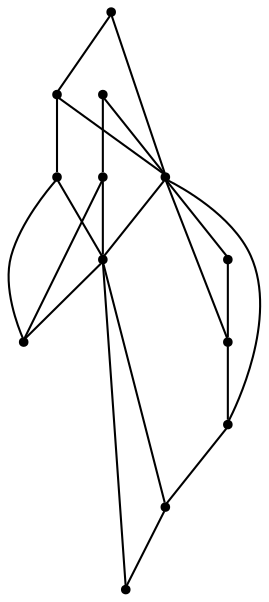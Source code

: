 graph {
  node [shape=point,comment="{\"directed\":false,\"doi\":\"10.4230/LIPIcs.GD.2024.19\",\"figure\":\"7 (1)\"}"]

  v0 [pos="2028.8672557818609,726.1205422802643"]
  v1 [pos="1701.5238827363103,660.6675428079031"]
  v2 [pos="1439.6489553549768,595.214543335542"]
  v3 [pos="1570.5864826414472,595.214543335542"]
  v4 [pos="1636.0550554972715,464.30854439081963"]
  v5 [pos="1505.1176554024082,464.30854439081963"]
  v6 [pos="1243.2428552126821,726.1205422802643"]
  v7 [pos="850.4306231301911,660.6675428079031"]
  v8 [pos="523.0871228930333,595.214543335542"]
  v9 [pos="654.0245229878964,595.214543335542"]
  v10 [pos="784.9619230827595,595.214543335542"]
  v11 [pos="719.4932230353279,464.30854439081963"]
  v12 [pos="588.5558229404649,464.30854439081963"]

  v0 -- v4 [id="-1",pos="2028.8672557818609,726.1205422802643 2028.8674147713698,333.4025454460973 2028.8674147713698,333.4025454460973 2028.8674147713698,333.4025454460973 1636.0552144867806,333.4025454460973 1636.0552144867806,333.4025454460973 1636.0552144867806,333.4025454460973 1636.0550554972715,464.30854439081963 1636.0550554972715,464.30854439081963 1636.0550554972715,464.30854439081963"]
  v7 -- v1 [id="-4",pos="850.4306231301911,660.6675428079031 1701.5238827363103,660.6675428079031 1701.5238827363103,660.6675428079031 1701.5238827363103,660.6675428079031"]
  v8 -- v9 [id="-7",pos="523.0871228930333,595.214543335542 654.0245229878964,595.214543335542 654.0245229878964,595.214543335542 654.0245229878964,595.214543335542"]
  v9 -- v10 [id="-8",pos="654.0245229878964,595.214543335542 784.9619230827595,595.214543335542 784.9619230827595,595.214543335542 784.9619230827595,595.214543335542"]
  v10 -- v2 [id="-9",pos="784.9619230827595,595.214543335542 1439.6489553549768,595.214543335542 1439.6489553549768,595.214543335542 1439.6489553549768,595.214543335542"]
  v2 -- v3 [id="-10",pos="1439.6489553549768,595.214543335542 1570.5864826414472,595.214543335542 1570.5864826414472,595.214543335542 1570.5864826414472,595.214543335542"]
  v0 -- v1 [id="-12",pos="2028.8672557818609,726.1205422802643 1701.5238827363103,660.6675428079031 1701.5238827363103,660.6675428079031 1701.5238827363103,660.6675428079031"]
  v12 -- v11 [id="-14",pos="588.5558229404649,464.30854439081963 719.4932230353279,464.30854439081963 719.4932230353279,464.30854439081963 719.4932230353279,464.30854439081963"]
  v11 -- v5 [id="-15",pos="719.4932230353279,464.30854439081963 1505.1176554024082,464.30854439081963 1505.1176554024082,464.30854439081963 1505.1176554024082,464.30854439081963"]
  v5 -- v4 [id="-16",pos="1505.1176554024082,464.30854439081963 1636.0550554972715,464.30854439081963 1636.0550554972715,464.30854439081963 1636.0550554972715,464.30854439081963"]
  v12 -- v7 [id="-24",pos="588.5558229404649,464.30854439081963 588.5558865362685,595.214543335542 588.5558865362685,595.214543335542 588.5558865362685,595.214543335542 850.4306231301911,660.6675428079031 850.4306231301911,660.6675428079031 850.4306231301911,660.6675428079031"]
  v11 -- v7 [id="-28",pos="719.4932230353279,464.30854439081963 719.4932866311316,595.214543335542 719.4932866311316,595.214543335542 719.4932866311316,595.214543335542 850.4306231301911,660.6675428079031 850.4306231301911,660.6675428079031 850.4306231301911,660.6675428079031"]
  v7 -- v10 [id="-32",pos="850.4306231301911,660.6675428079031 784.9619230827595,595.214543335542 784.9619230827595,595.214543335542 784.9619230827595,595.214543335542"]
  v7 -- v9 [id="-33",pos="850.4306231301911,660.6675428079031 654.0245229878964,595.214543335542 654.0245229878964,595.214543335542 654.0245229878964,595.214543335542"]
  v7 -- v8 [id="-36",pos="850.4306231301911,660.6675428079031 523.0871228930333,595.214543335542 523.0871228930333,595.214543335542 523.0871228930333,595.214543335542"]
  v1 -- v4 [id="-38",pos="1701.5238827363103,660.6675428079031 1636.0552144867806,595.214543335542 1636.0552144867806,595.214543335542 1636.0552144867806,595.214543335542 1636.0550554972715,464.30854439081963 1636.0550554972715,464.30854439081963 1636.0550554972715,464.30854439081963"]
  v1 -- v2 [id="-39",pos="1701.5238827363103,660.6675428079031 1439.6489553549768,595.214543335542 1439.6489553549768,595.214543335542 1439.6489553549768,595.214543335542"]
  v6 -- v7 [id="-42",pos="1243.2428552126821,726.1205422802643 850.4306231301911,660.6675428079031 850.4306231301911,660.6675428079031 850.4306231301911,660.6675428079031"]
  v5 -- v1 [id="-48",pos="1505.1176554024082,464.30854439081963 1505.1176872003102,595.214543335542 1505.1176872003102,595.214543335542 1505.1176872003102,595.214543335542 1701.5238827363103,660.6675428079031 1701.5238827363103,660.6675428079031 1701.5238827363103,660.6675428079031"]
  v1 -- v3 [id="-53",pos="1701.5238827363103,660.6675428079031 1570.5864826414472,595.214543335542 1570.5864826414472,595.214543335542 1570.5864826414472,595.214543335542"]
  v6 -- v0 [id="-55",pos="1243.2428552126821,726.1205422802643 2028.8672557818609,726.1205422802643 2028.8672557818609,726.1205422802643 2028.8672557818609,726.1205422802643"]
}